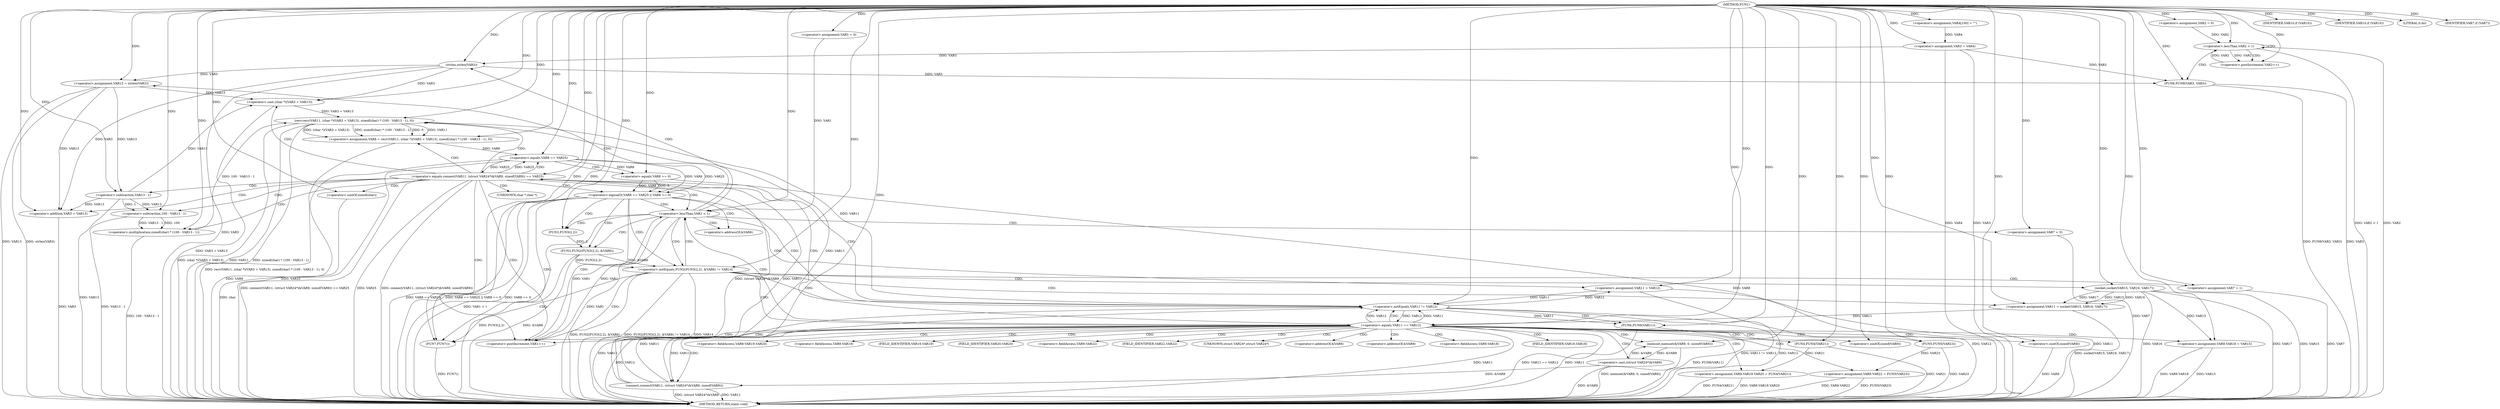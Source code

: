 digraph FUN1 {  
"1000100" [label = "(METHOD,FUN1)" ]
"1000265" [label = "(METHOD_RETURN,static void)" ]
"1000106" [label = "(<operator>.assignment,VAR4[100] = \"\")" ]
"1000109" [label = "(<operator>.assignment,VAR3 = VAR4)" ]
"1000113" [label = "(<operator>.assignment,VAR1 = 0)" ]
"1000116" [label = "(<operator>.lessThan,VAR1 < 1)" ]
"1000119" [label = "(<operator>.postIncrement,VAR1++)" ]
"1000125" [label = "(<operator>.assignment,VAR7 = 0)" ]
"1000132" [label = "(<operator>.assignment,VAR11 = VAR12)" ]
"1000136" [label = "(<operator>.assignment,VAR13 = strlen(VAR3))" ]
"1000138" [label = "(strlen,strlen(VAR3))" ]
"1000143" [label = "(<operator>.notEquals,FUN2(FUN3(2,2), &VAR6) != VAR14)" ]
"1000144" [label = "(FUN2,FUN2(FUN3(2,2), &VAR6))" ]
"1000145" [label = "(FUN3,FUN3(2,2))" ]
"1000153" [label = "(<operator>.assignment,VAR7 = 1)" ]
"1000156" [label = "(<operator>.assignment,VAR11 = socket(VAR15, VAR16, VAR17))" ]
"1000158" [label = "(socket,socket(VAR15, VAR16, VAR17))" ]
"1000163" [label = "(<operator>.equals,VAR11 == VAR12)" ]
"1000168" [label = "(memset,memset(&VAR9, 0, sizeof(VAR9)))" ]
"1000172" [label = "(<operator>.sizeOf,sizeof(VAR9))" ]
"1000174" [label = "(<operator>.assignment,VAR9.VAR18 = VAR15)" ]
"1000179" [label = "(<operator>.assignment,VAR9.VAR19.VAR20 = FUN4(VAR21))" ]
"1000185" [label = "(FUN4,FUN4(VAR21))" ]
"1000187" [label = "(<operator>.assignment,VAR9.VAR22 = FUN5(VAR23))" ]
"1000191" [label = "(FUN5,FUN5(VAR23))" ]
"1000194" [label = "(<operator>.equals,connect(VAR11, (struct VAR24*)&VAR9, sizeof(VAR9)) == VAR25)" ]
"1000195" [label = "(connect,connect(VAR11, (struct VAR24*)&VAR9, sizeof(VAR9)))" ]
"1000197" [label = "(<operator>.cast,(struct VAR24*)&VAR9)" ]
"1000201" [label = "(<operator>.sizeOf,sizeof(VAR9))" ]
"1000206" [label = "(<operator>.assignment,VAR8 = recv(VAR11, (char *)(VAR3 + VAR13), sizeof(char) * (100 - VAR13 - 1), 0))" ]
"1000208" [label = "(recv,recv(VAR11, (char *)(VAR3 + VAR13), sizeof(char) * (100 - VAR13 - 1), 0))" ]
"1000210" [label = "(<operator>.cast,(char *)(VAR3 + VAR13))" ]
"1000212" [label = "(<operator>.addition,VAR3 + VAR13)" ]
"1000215" [label = "(<operator>.multiplication,sizeof(char) * (100 - VAR13 - 1))" ]
"1000216" [label = "(<operator>.sizeOf,sizeof(char))" ]
"1000218" [label = "(<operator>.subtraction,100 - VAR13 - 1)" ]
"1000220" [label = "(<operator>.subtraction,VAR13 - 1)" ]
"1000225" [label = "(<operator>.logicalOr,VAR8 == VAR25 || VAR8 == 0)" ]
"1000226" [label = "(<operator>.equals,VAR8 == VAR25)" ]
"1000229" [label = "(<operator>.equals,VAR8 == 0)" ]
"1000235" [label = "(IDENTIFIER,VAR10,if (VAR10))" ]
"1000238" [label = "(IDENTIFIER,VAR10,if (VAR10))" ]
"1000240" [label = "(LITERAL,0,do)" ]
"1000242" [label = "(<operator>.notEquals,VAR11 != VAR12)" ]
"1000246" [label = "(FUN6,FUN6(VAR11))" ]
"1000249" [label = "(IDENTIFIER,VAR7,if (VAR7))" ]
"1000251" [label = "(FUN7,FUN7())" ]
"1000253" [label = "(<operator>.assignment,VAR2 = 0)" ]
"1000256" [label = "(<operator>.lessThan,VAR2 < 1)" ]
"1000259" [label = "(<operator>.postIncrement,VAR2++)" ]
"1000262" [label = "(FUN8,FUN8(VAR3, VAR3))" ]
"1000148" [label = "(<operator>.addressOf,&VAR6)" ]
"1000169" [label = "(<operator>.addressOf,&VAR9)" ]
"1000175" [label = "(<operator>.fieldAccess,VAR9.VAR18)" ]
"1000177" [label = "(FIELD_IDENTIFIER,VAR18,VAR18)" ]
"1000180" [label = "(<operator>.fieldAccess,VAR9.VAR19.VAR20)" ]
"1000181" [label = "(<operator>.fieldAccess,VAR9.VAR19)" ]
"1000183" [label = "(FIELD_IDENTIFIER,VAR19,VAR19)" ]
"1000184" [label = "(FIELD_IDENTIFIER,VAR20,VAR20)" ]
"1000188" [label = "(<operator>.fieldAccess,VAR9.VAR22)" ]
"1000190" [label = "(FIELD_IDENTIFIER,VAR22,VAR22)" ]
"1000198" [label = "(UNKNOWN,struct VAR24*,struct VAR24*)" ]
"1000199" [label = "(<operator>.addressOf,&VAR9)" ]
"1000211" [label = "(UNKNOWN,char *,char *)" ]
  "1000208" -> "1000265"  [ label = "DDG: VAR11"] 
  "1000179" -> "1000265"  [ label = "DDG: FUN4(VAR21)"] 
  "1000208" -> "1000265"  [ label = "DDG: (char *)(VAR3 + VAR13)"] 
  "1000225" -> "1000265"  [ label = "DDG: VAR8 == VAR25"] 
  "1000194" -> "1000265"  [ label = "DDG: connect(VAR11, (struct VAR24*)&VAR9, sizeof(VAR9))"] 
  "1000132" -> "1000265"  [ label = "DDG: VAR11"] 
  "1000158" -> "1000265"  [ label = "DDG: VAR15"] 
  "1000116" -> "1000265"  [ label = "DDG: VAR1"] 
  "1000187" -> "1000265"  [ label = "DDG: VAR9.VAR22"] 
  "1000174" -> "1000265"  [ label = "DDG: VAR15"] 
  "1000168" -> "1000265"  [ label = "DDG: memset(&VAR9, 0, sizeof(VAR9))"] 
  "1000163" -> "1000265"  [ label = "DDG: VAR11"] 
  "1000185" -> "1000265"  [ label = "DDG: VAR21"] 
  "1000125" -> "1000265"  [ label = "DDG: VAR7"] 
  "1000225" -> "1000265"  [ label = "DDG: VAR8 == VAR25 || VAR8 == 0"] 
  "1000220" -> "1000265"  [ label = "DDG: VAR13"] 
  "1000251" -> "1000265"  [ label = "DDG: FUN7()"] 
  "1000194" -> "1000265"  [ label = "DDG: connect(VAR11, (struct VAR24*)&VAR9, sizeof(VAR9)) == VAR25"] 
  "1000226" -> "1000265"  [ label = "DDG: VAR8"] 
  "1000216" -> "1000265"  [ label = "DDG: char"] 
  "1000158" -> "1000265"  [ label = "DDG: VAR16"] 
  "1000226" -> "1000265"  [ label = "DDG: VAR25"] 
  "1000138" -> "1000265"  [ label = "DDG: VAR3"] 
  "1000225" -> "1000265"  [ label = "DDG: VAR8 == 0"] 
  "1000156" -> "1000265"  [ label = "DDG: socket(VAR15, VAR16, VAR17)"] 
  "1000143" -> "1000265"  [ label = "DDG: FUN2(FUN3(2,2), &VAR6)"] 
  "1000132" -> "1000265"  [ label = "DDG: VAR12"] 
  "1000187" -> "1000265"  [ label = "DDG: FUN5(VAR23)"] 
  "1000262" -> "1000265"  [ label = "DDG: VAR3"] 
  "1000179" -> "1000265"  [ label = "DDG: VAR9.VAR19.VAR20"] 
  "1000215" -> "1000265"  [ label = "DDG: 100 - VAR13 - 1"] 
  "1000194" -> "1000265"  [ label = "DDG: VAR25"] 
  "1000206" -> "1000265"  [ label = "DDG: recv(VAR11, (char *)(VAR3 + VAR13), sizeof(char) * (100 - VAR13 - 1), 0)"] 
  "1000144" -> "1000265"  [ label = "DDG: &VAR6"] 
  "1000210" -> "1000265"  [ label = "DDG: VAR3 + VAR13"] 
  "1000262" -> "1000265"  [ label = "DDG: FUN8(VAR3, VAR3)"] 
  "1000153" -> "1000265"  [ label = "DDG: VAR7"] 
  "1000195" -> "1000265"  [ label = "DDG: (struct VAR24*)&VAR9"] 
  "1000197" -> "1000265"  [ label = "DDG: &VAR9"] 
  "1000212" -> "1000265"  [ label = "DDG: VAR3"] 
  "1000109" -> "1000265"  [ label = "DDG: VAR3"] 
  "1000242" -> "1000265"  [ label = "DDG: VAR11 != VAR12"] 
  "1000144" -> "1000265"  [ label = "DDG: FUN3(2,2)"] 
  "1000218" -> "1000265"  [ label = "DDG: VAR13 - 1"] 
  "1000143" -> "1000265"  [ label = "DDG: FUN2(FUN3(2,2), &VAR6) != VAR14"] 
  "1000229" -> "1000265"  [ label = "DDG: VAR8"] 
  "1000208" -> "1000265"  [ label = "DDG: sizeof(char) * (100 - VAR13 - 1)"] 
  "1000242" -> "1000265"  [ label = "DDG: VAR12"] 
  "1000143" -> "1000265"  [ label = "DDG: VAR14"] 
  "1000256" -> "1000265"  [ label = "DDG: VAR2"] 
  "1000136" -> "1000265"  [ label = "DDG: strlen(VAR3)"] 
  "1000256" -> "1000265"  [ label = "DDG: VAR2 < 1"] 
  "1000163" -> "1000265"  [ label = "DDG: VAR11 == VAR12"] 
  "1000195" -> "1000265"  [ label = "DDG: VAR11"] 
  "1000246" -> "1000265"  [ label = "DDG: FUN6(VAR11)"] 
  "1000116" -> "1000265"  [ label = "DDG: VAR1 < 1"] 
  "1000191" -> "1000265"  [ label = "DDG: VAR23"] 
  "1000109" -> "1000265"  [ label = "DDG: VAR4"] 
  "1000158" -> "1000265"  [ label = "DDG: VAR17"] 
  "1000136" -> "1000265"  [ label = "DDG: VAR13"] 
  "1000242" -> "1000265"  [ label = "DDG: VAR11"] 
  "1000174" -> "1000265"  [ label = "DDG: VAR9.VAR18"] 
  "1000246" -> "1000265"  [ label = "DDG: VAR11"] 
  "1000201" -> "1000265"  [ label = "DDG: VAR9"] 
  "1000163" -> "1000265"  [ label = "DDG: VAR12"] 
  "1000100" -> "1000106"  [ label = "DDG: "] 
  "1000106" -> "1000109"  [ label = "DDG: VAR4"] 
  "1000100" -> "1000109"  [ label = "DDG: "] 
  "1000100" -> "1000113"  [ label = "DDG: "] 
  "1000113" -> "1000116"  [ label = "DDG: VAR1"] 
  "1000119" -> "1000116"  [ label = "DDG: VAR1"] 
  "1000100" -> "1000116"  [ label = "DDG: "] 
  "1000116" -> "1000119"  [ label = "DDG: VAR1"] 
  "1000100" -> "1000119"  [ label = "DDG: "] 
  "1000100" -> "1000125"  [ label = "DDG: "] 
  "1000242" -> "1000132"  [ label = "DDG: VAR12"] 
  "1000100" -> "1000132"  [ label = "DDG: "] 
  "1000138" -> "1000136"  [ label = "DDG: VAR3"] 
  "1000100" -> "1000136"  [ label = "DDG: "] 
  "1000109" -> "1000138"  [ label = "DDG: VAR3"] 
  "1000100" -> "1000138"  [ label = "DDG: "] 
  "1000144" -> "1000143"  [ label = "DDG: FUN3(2,2)"] 
  "1000144" -> "1000143"  [ label = "DDG: &VAR6"] 
  "1000145" -> "1000144"  [ label = "DDG: 2"] 
  "1000100" -> "1000145"  [ label = "DDG: "] 
  "1000100" -> "1000143"  [ label = "DDG: "] 
  "1000100" -> "1000153"  [ label = "DDG: "] 
  "1000158" -> "1000156"  [ label = "DDG: VAR15"] 
  "1000158" -> "1000156"  [ label = "DDG: VAR16"] 
  "1000158" -> "1000156"  [ label = "DDG: VAR17"] 
  "1000100" -> "1000156"  [ label = "DDG: "] 
  "1000100" -> "1000158"  [ label = "DDG: "] 
  "1000156" -> "1000163"  [ label = "DDG: VAR11"] 
  "1000100" -> "1000163"  [ label = "DDG: "] 
  "1000242" -> "1000163"  [ label = "DDG: VAR12"] 
  "1000197" -> "1000168"  [ label = "DDG: &VAR9"] 
  "1000100" -> "1000168"  [ label = "DDG: "] 
  "1000100" -> "1000172"  [ label = "DDG: "] 
  "1000158" -> "1000174"  [ label = "DDG: VAR15"] 
  "1000100" -> "1000174"  [ label = "DDG: "] 
  "1000185" -> "1000179"  [ label = "DDG: VAR21"] 
  "1000100" -> "1000185"  [ label = "DDG: "] 
  "1000191" -> "1000187"  [ label = "DDG: VAR23"] 
  "1000100" -> "1000191"  [ label = "DDG: "] 
  "1000195" -> "1000194"  [ label = "DDG: VAR11"] 
  "1000195" -> "1000194"  [ label = "DDG: (struct VAR24*)&VAR9"] 
  "1000163" -> "1000195"  [ label = "DDG: VAR11"] 
  "1000100" -> "1000195"  [ label = "DDG: "] 
  "1000197" -> "1000195"  [ label = "DDG: &VAR9"] 
  "1000168" -> "1000197"  [ label = "DDG: &VAR9"] 
  "1000100" -> "1000201"  [ label = "DDG: "] 
  "1000226" -> "1000194"  [ label = "DDG: VAR25"] 
  "1000100" -> "1000194"  [ label = "DDG: "] 
  "1000208" -> "1000206"  [ label = "DDG: VAR11"] 
  "1000208" -> "1000206"  [ label = "DDG: (char *)(VAR3 + VAR13)"] 
  "1000208" -> "1000206"  [ label = "DDG: sizeof(char) * (100 - VAR13 - 1)"] 
  "1000208" -> "1000206"  [ label = "DDG: 0"] 
  "1000100" -> "1000206"  [ label = "DDG: "] 
  "1000195" -> "1000208"  [ label = "DDG: VAR11"] 
  "1000100" -> "1000208"  [ label = "DDG: "] 
  "1000210" -> "1000208"  [ label = "DDG: VAR3 + VAR13"] 
  "1000138" -> "1000210"  [ label = "DDG: VAR3"] 
  "1000100" -> "1000210"  [ label = "DDG: "] 
  "1000220" -> "1000210"  [ label = "DDG: VAR13"] 
  "1000136" -> "1000210"  [ label = "DDG: VAR13"] 
  "1000138" -> "1000212"  [ label = "DDG: VAR3"] 
  "1000100" -> "1000212"  [ label = "DDG: "] 
  "1000220" -> "1000212"  [ label = "DDG: VAR13"] 
  "1000136" -> "1000212"  [ label = "DDG: VAR13"] 
  "1000215" -> "1000208"  [ label = "DDG: 100 - VAR13 - 1"] 
  "1000100" -> "1000215"  [ label = "DDG: "] 
  "1000100" -> "1000216"  [ label = "DDG: "] 
  "1000218" -> "1000215"  [ label = "DDG: 100"] 
  "1000218" -> "1000215"  [ label = "DDG: VAR13 - 1"] 
  "1000100" -> "1000218"  [ label = "DDG: "] 
  "1000220" -> "1000218"  [ label = "DDG: VAR13"] 
  "1000220" -> "1000218"  [ label = "DDG: 1"] 
  "1000100" -> "1000220"  [ label = "DDG: "] 
  "1000136" -> "1000220"  [ label = "DDG: VAR13"] 
  "1000226" -> "1000225"  [ label = "DDG: VAR8"] 
  "1000226" -> "1000225"  [ label = "DDG: VAR25"] 
  "1000206" -> "1000226"  [ label = "DDG: VAR8"] 
  "1000100" -> "1000226"  [ label = "DDG: "] 
  "1000194" -> "1000226"  [ label = "DDG: VAR25"] 
  "1000229" -> "1000225"  [ label = "DDG: VAR8"] 
  "1000229" -> "1000225"  [ label = "DDG: 0"] 
  "1000226" -> "1000229"  [ label = "DDG: VAR8"] 
  "1000100" -> "1000229"  [ label = "DDG: "] 
  "1000100" -> "1000235"  [ label = "DDG: "] 
  "1000100" -> "1000238"  [ label = "DDG: "] 
  "1000100" -> "1000240"  [ label = "DDG: "] 
  "1000163" -> "1000242"  [ label = "DDG: VAR11"] 
  "1000208" -> "1000242"  [ label = "DDG: VAR11"] 
  "1000132" -> "1000242"  [ label = "DDG: VAR11"] 
  "1000195" -> "1000242"  [ label = "DDG: VAR11"] 
  "1000100" -> "1000242"  [ label = "DDG: "] 
  "1000163" -> "1000242"  [ label = "DDG: VAR12"] 
  "1000242" -> "1000246"  [ label = "DDG: VAR11"] 
  "1000100" -> "1000246"  [ label = "DDG: "] 
  "1000100" -> "1000249"  [ label = "DDG: "] 
  "1000100" -> "1000251"  [ label = "DDG: "] 
  "1000100" -> "1000253"  [ label = "DDG: "] 
  "1000259" -> "1000256"  [ label = "DDG: VAR2"] 
  "1000253" -> "1000256"  [ label = "DDG: VAR2"] 
  "1000100" -> "1000256"  [ label = "DDG: "] 
  "1000256" -> "1000259"  [ label = "DDG: VAR2"] 
  "1000100" -> "1000259"  [ label = "DDG: "] 
  "1000138" -> "1000262"  [ label = "DDG: VAR3"] 
  "1000109" -> "1000262"  [ label = "DDG: VAR3"] 
  "1000100" -> "1000262"  [ label = "DDG: "] 
  "1000116" -> "1000125"  [ label = "CDG: "] 
  "1000116" -> "1000148"  [ label = "CDG: "] 
  "1000116" -> "1000144"  [ label = "CDG: "] 
  "1000116" -> "1000132"  [ label = "CDG: "] 
  "1000116" -> "1000145"  [ label = "CDG: "] 
  "1000116" -> "1000138"  [ label = "CDG: "] 
  "1000116" -> "1000136"  [ label = "CDG: "] 
  "1000116" -> "1000143"  [ label = "CDG: "] 
  "1000143" -> "1000156"  [ label = "CDG: "] 
  "1000143" -> "1000153"  [ label = "CDG: "] 
  "1000143" -> "1000163"  [ label = "CDG: "] 
  "1000143" -> "1000158"  [ label = "CDG: "] 
  "1000143" -> "1000116"  [ label = "CDG: "] 
  "1000143" -> "1000242"  [ label = "CDG: "] 
  "1000143" -> "1000119"  [ label = "CDG: "] 
  "1000143" -> "1000251"  [ label = "CDG: "] 
  "1000163" -> "1000174"  [ label = "CDG: "] 
  "1000163" -> "1000191"  [ label = "CDG: "] 
  "1000163" -> "1000199"  [ label = "CDG: "] 
  "1000163" -> "1000197"  [ label = "CDG: "] 
  "1000163" -> "1000180"  [ label = "CDG: "] 
  "1000163" -> "1000183"  [ label = "CDG: "] 
  "1000163" -> "1000188"  [ label = "CDG: "] 
  "1000163" -> "1000190"  [ label = "CDG: "] 
  "1000163" -> "1000175"  [ label = "CDG: "] 
  "1000163" -> "1000201"  [ label = "CDG: "] 
  "1000163" -> "1000179"  [ label = "CDG: "] 
  "1000163" -> "1000194"  [ label = "CDG: "] 
  "1000163" -> "1000198"  [ label = "CDG: "] 
  "1000163" -> "1000187"  [ label = "CDG: "] 
  "1000163" -> "1000185"  [ label = "CDG: "] 
  "1000163" -> "1000195"  [ label = "CDG: "] 
  "1000163" -> "1000172"  [ label = "CDG: "] 
  "1000163" -> "1000169"  [ label = "CDG: "] 
  "1000163" -> "1000168"  [ label = "CDG: "] 
  "1000163" -> "1000184"  [ label = "CDG: "] 
  "1000163" -> "1000177"  [ label = "CDG: "] 
  "1000163" -> "1000181"  [ label = "CDG: "] 
  "1000163" -> "1000116"  [ label = "CDG: "] 
  "1000163" -> "1000242"  [ label = "CDG: "] 
  "1000163" -> "1000119"  [ label = "CDG: "] 
  "1000163" -> "1000251"  [ label = "CDG: "] 
  "1000194" -> "1000211"  [ label = "CDG: "] 
  "1000194" -> "1000208"  [ label = "CDG: "] 
  "1000194" -> "1000216"  [ label = "CDG: "] 
  "1000194" -> "1000210"  [ label = "CDG: "] 
  "1000194" -> "1000206"  [ label = "CDG: "] 
  "1000194" -> "1000220"  [ label = "CDG: "] 
  "1000194" -> "1000226"  [ label = "CDG: "] 
  "1000194" -> "1000212"  [ label = "CDG: "] 
  "1000194" -> "1000215"  [ label = "CDG: "] 
  "1000194" -> "1000225"  [ label = "CDG: "] 
  "1000194" -> "1000218"  [ label = "CDG: "] 
  "1000194" -> "1000116"  [ label = "CDG: "] 
  "1000194" -> "1000242"  [ label = "CDG: "] 
  "1000194" -> "1000119"  [ label = "CDG: "] 
  "1000194" -> "1000251"  [ label = "CDG: "] 
  "1000225" -> "1000116"  [ label = "CDG: "] 
  "1000225" -> "1000242"  [ label = "CDG: "] 
  "1000225" -> "1000119"  [ label = "CDG: "] 
  "1000225" -> "1000251"  [ label = "CDG: "] 
  "1000225" -> "1000148"  [ label = "CDG: "] 
  "1000225" -> "1000144"  [ label = "CDG: "] 
  "1000225" -> "1000145"  [ label = "CDG: "] 
  "1000225" -> "1000143"  [ label = "CDG: "] 
  "1000226" -> "1000229"  [ label = "CDG: "] 
  "1000242" -> "1000246"  [ label = "CDG: "] 
  "1000256" -> "1000259"  [ label = "CDG: "] 
  "1000256" -> "1000262"  [ label = "CDG: "] 
  "1000256" -> "1000256"  [ label = "CDG: "] 
}
